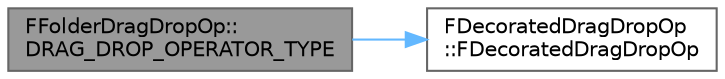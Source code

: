 digraph "FFolderDragDropOp::DRAG_DROP_OPERATOR_TYPE"
{
 // INTERACTIVE_SVG=YES
 // LATEX_PDF_SIZE
  bgcolor="transparent";
  edge [fontname=Helvetica,fontsize=10,labelfontname=Helvetica,labelfontsize=10];
  node [fontname=Helvetica,fontsize=10,shape=box,height=0.2,width=0.4];
  rankdir="LR";
  Node1 [id="Node000001",label="FFolderDragDropOp::\lDRAG_DROP_OPERATOR_TYPE",height=0.2,width=0.4,color="gray40", fillcolor="grey60", style="filled", fontcolor="black",tooltip="Array of folders that we are dragging."];
  Node1 -> Node2 [id="edge1_Node000001_Node000002",color="steelblue1",style="solid",tooltip=" "];
  Node2 [id="Node000002",label="FDecoratedDragDropOp\l::FDecoratedDragDropOp",height=0.2,width=0.4,color="grey40", fillcolor="white", style="filled",URL="$d9/d25/classFDecoratedDragDropOp.html#aa9289cca1a323a1fb86b0ffb7ab82d48",tooltip=" "];
}
